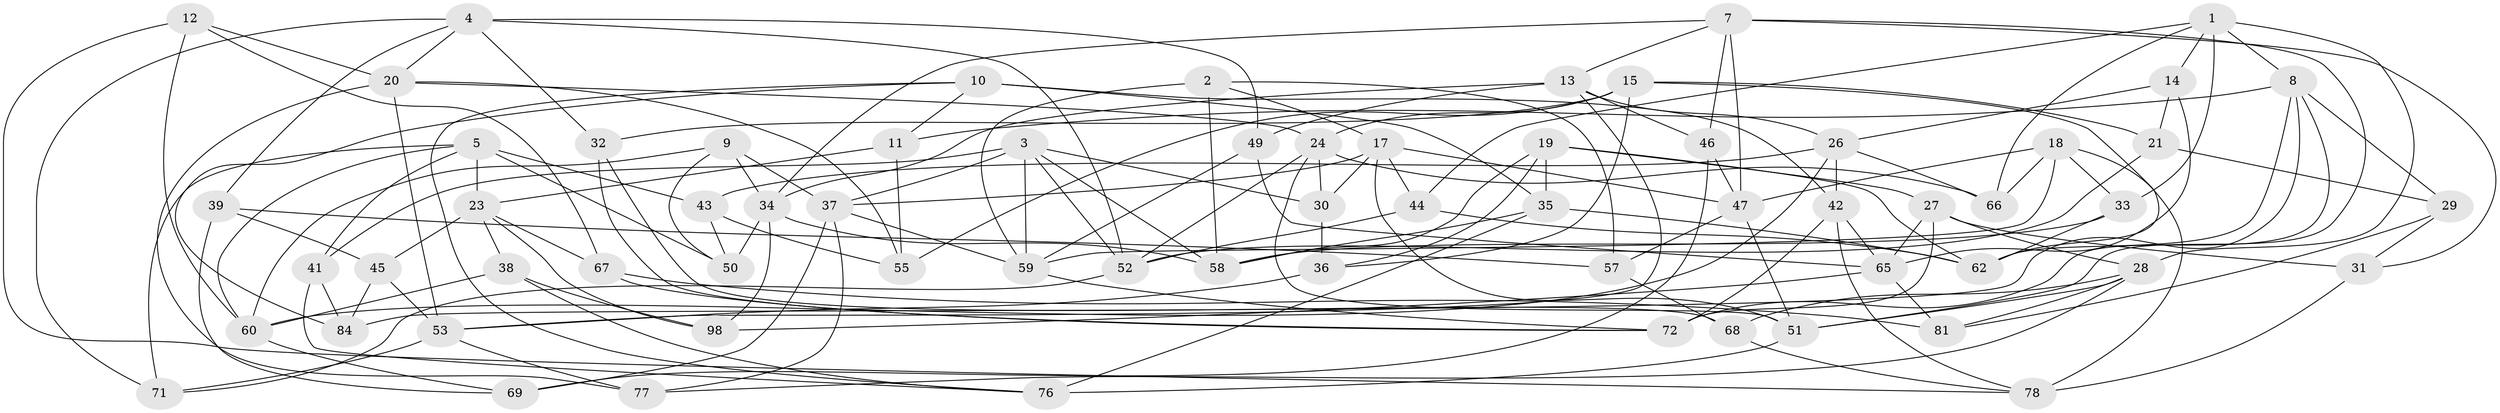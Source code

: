 // original degree distribution, {4: 1.0}
// Generated by graph-tools (version 1.1) at 2025/11/02/21/25 10:11:16]
// undirected, 66 vertices, 162 edges
graph export_dot {
graph [start="1"]
  node [color=gray90,style=filled];
  1 [super="+94"];
  2;
  3 [super="+54"];
  4 [super="+6"];
  5 [super="+95"];
  7 [super="+91"];
  8 [super="+25"];
  9;
  10 [super="+16"];
  11;
  12;
  13 [super="+73"];
  14;
  15 [super="+40"];
  17 [super="+85"];
  18 [super="+97"];
  19 [super="+75"];
  20 [super="+22"];
  21;
  23 [super="+74"];
  24 [super="+89"];
  26 [super="+88"];
  27 [super="+83"];
  28 [super="+63"];
  29;
  30;
  31;
  32;
  33;
  34 [super="+99"];
  35 [super="+56"];
  36;
  37 [super="+70"];
  38;
  39;
  41;
  42 [super="+86"];
  43;
  44;
  45;
  46;
  47 [super="+48"];
  49;
  50;
  51 [super="+79"];
  52 [super="+61"];
  53 [super="+100"];
  55;
  57;
  58 [super="+87"];
  59 [super="+82"];
  60 [super="+64"];
  62 [super="+80"];
  65 [super="+93"];
  66;
  67;
  68;
  69;
  71;
  72 [super="+90"];
  76 [super="+96"];
  77;
  78 [super="+92"];
  81;
  84;
  98;
  1 -- 44;
  1 -- 66;
  1 -- 28;
  1 -- 14;
  1 -- 33;
  1 -- 8;
  2 -- 58;
  2 -- 57;
  2 -- 59;
  2 -- 17;
  3 -- 30;
  3 -- 52;
  3 -- 41;
  3 -- 58;
  3 -- 37;
  3 -- 59;
  4 -- 32;
  4 -- 39;
  4 -- 49;
  4 -- 20;
  4 -- 71;
  4 -- 52;
  5 -- 60;
  5 -- 43;
  5 -- 50;
  5 -- 41;
  5 -- 23;
  5 -- 71;
  7 -- 31;
  7 -- 47;
  7 -- 51;
  7 -- 46;
  7 -- 34;
  7 -- 13;
  8 -- 84;
  8 -- 62;
  8 -- 72;
  8 -- 11;
  8 -- 29;
  9 -- 50;
  9 -- 60;
  9 -- 34;
  9 -- 37;
  10 -- 84;
  10 -- 11;
  10 -- 76;
  10 -- 42 [weight=2];
  10 -- 35;
  11 -- 55;
  11 -- 23;
  12 -- 67;
  12 -- 60;
  12 -- 78;
  12 -- 20;
  13 -- 49;
  13 -- 26;
  13 -- 53;
  13 -- 34;
  13 -- 46;
  14 -- 21;
  14 -- 65;
  14 -- 26;
  15 -- 32;
  15 -- 36;
  15 -- 55;
  15 -- 21;
  15 -- 62;
  15 -- 24;
  17 -- 30;
  17 -- 37;
  17 -- 44;
  17 -- 47;
  17 -- 51;
  18 -- 33;
  18 -- 78 [weight=2];
  18 -- 47;
  18 -- 59;
  18 -- 66;
  19 -- 36;
  19 -- 27 [weight=2];
  19 -- 35;
  19 -- 62;
  19 -- 58;
  20 -- 77;
  20 -- 53;
  20 -- 24;
  20 -- 55;
  21 -- 29;
  21 -- 52;
  23 -- 45;
  23 -- 98;
  23 -- 67;
  23 -- 38;
  24 -- 66;
  24 -- 52;
  24 -- 51;
  24 -- 30;
  26 -- 60;
  26 -- 42;
  26 -- 66;
  26 -- 43;
  27 -- 31;
  27 -- 28;
  27 -- 72;
  27 -- 65;
  28 -- 77;
  28 -- 81;
  28 -- 51;
  28 -- 68;
  29 -- 31;
  29 -- 81;
  30 -- 36;
  31 -- 78;
  32 -- 72;
  32 -- 68;
  33 -- 62;
  33 -- 58;
  34 -- 50;
  34 -- 98;
  34 -- 58;
  35 -- 76 [weight=2];
  35 -- 62;
  35 -- 58;
  36 -- 53;
  37 -- 69;
  37 -- 59;
  37 -- 77;
  38 -- 76;
  38 -- 98;
  38 -- 60;
  39 -- 57;
  39 -- 45;
  39 -- 69;
  41 -- 84;
  41 -- 76;
  42 -- 65;
  42 -- 72;
  42 -- 78;
  43 -- 50;
  43 -- 55;
  44 -- 62;
  44 -- 52;
  45 -- 84;
  45 -- 53;
  46 -- 69;
  46 -- 47;
  47 -- 57;
  47 -- 51;
  49 -- 65;
  49 -- 59;
  51 -- 76;
  52 -- 71;
  53 -- 71;
  53 -- 77;
  57 -- 68;
  59 -- 72;
  60 -- 69;
  65 -- 81;
  65 -- 98;
  67 -- 81;
  67 -- 72;
  68 -- 78;
}
